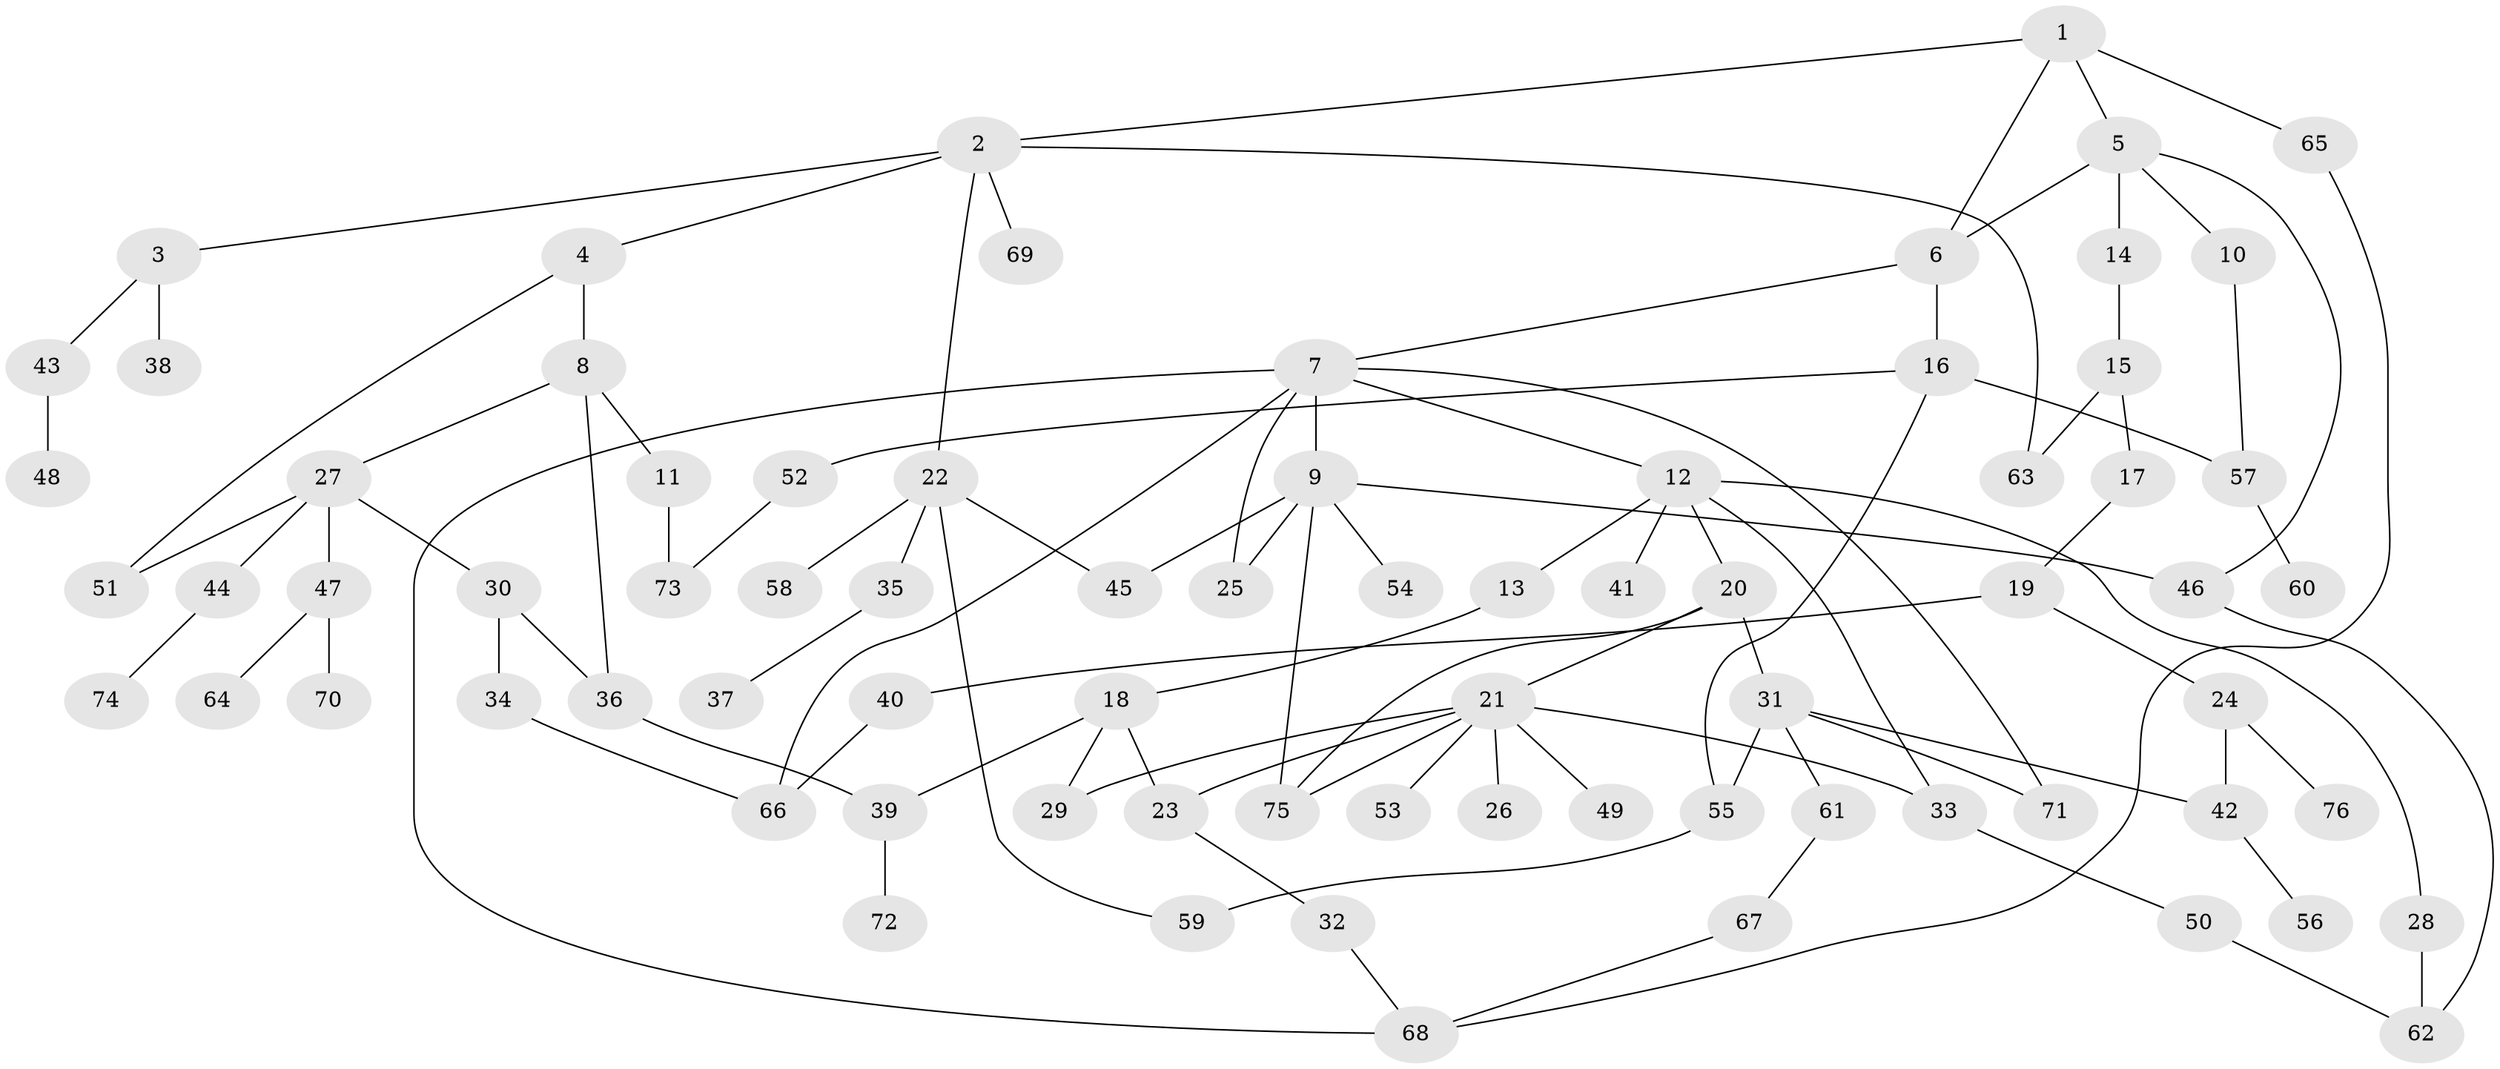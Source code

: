 // coarse degree distribution, {4: 0.12962962962962962, 5: 0.09259259259259259, 2: 0.37037037037037035, 3: 0.2222222222222222, 9: 0.018518518518518517, 6: 0.018518518518518517, 1: 0.14814814814814814}
// Generated by graph-tools (version 1.1) at 2025/49/03/04/25 22:49:06]
// undirected, 76 vertices, 101 edges
graph export_dot {
  node [color=gray90,style=filled];
  1;
  2;
  3;
  4;
  5;
  6;
  7;
  8;
  9;
  10;
  11;
  12;
  13;
  14;
  15;
  16;
  17;
  18;
  19;
  20;
  21;
  22;
  23;
  24;
  25;
  26;
  27;
  28;
  29;
  30;
  31;
  32;
  33;
  34;
  35;
  36;
  37;
  38;
  39;
  40;
  41;
  42;
  43;
  44;
  45;
  46;
  47;
  48;
  49;
  50;
  51;
  52;
  53;
  54;
  55;
  56;
  57;
  58;
  59;
  60;
  61;
  62;
  63;
  64;
  65;
  66;
  67;
  68;
  69;
  70;
  71;
  72;
  73;
  74;
  75;
  76;
  1 -- 2;
  1 -- 5;
  1 -- 65;
  1 -- 6;
  2 -- 3;
  2 -- 4;
  2 -- 22;
  2 -- 69;
  2 -- 63;
  3 -- 38;
  3 -- 43;
  4 -- 8;
  4 -- 51;
  5 -- 6;
  5 -- 10;
  5 -- 14;
  5 -- 46;
  6 -- 7;
  6 -- 16;
  7 -- 9;
  7 -- 12;
  7 -- 71;
  7 -- 66;
  7 -- 68;
  7 -- 25;
  8 -- 11;
  8 -- 27;
  8 -- 36;
  9 -- 25;
  9 -- 54;
  9 -- 46;
  9 -- 75;
  9 -- 45;
  10 -- 57;
  11 -- 73;
  12 -- 13;
  12 -- 20;
  12 -- 28;
  12 -- 33;
  12 -- 41;
  13 -- 18;
  14 -- 15;
  15 -- 17;
  15 -- 63;
  16 -- 52;
  16 -- 55;
  16 -- 57;
  17 -- 19;
  18 -- 39;
  18 -- 23;
  18 -- 29;
  19 -- 24;
  19 -- 40;
  20 -- 21;
  20 -- 31;
  20 -- 75;
  21 -- 23;
  21 -- 26;
  21 -- 29;
  21 -- 49;
  21 -- 53;
  21 -- 75;
  21 -- 33;
  22 -- 35;
  22 -- 45;
  22 -- 58;
  22 -- 59;
  23 -- 32;
  24 -- 42;
  24 -- 76;
  27 -- 30;
  27 -- 44;
  27 -- 47;
  27 -- 51;
  28 -- 62;
  30 -- 34;
  30 -- 36;
  31 -- 61;
  31 -- 42;
  31 -- 55;
  31 -- 71;
  32 -- 68;
  33 -- 50;
  34 -- 66;
  35 -- 37;
  36 -- 39;
  39 -- 72;
  40 -- 66;
  42 -- 56;
  43 -- 48;
  44 -- 74;
  46 -- 62;
  47 -- 64;
  47 -- 70;
  50 -- 62;
  52 -- 73;
  55 -- 59;
  57 -- 60;
  61 -- 67;
  65 -- 68;
  67 -- 68;
}

